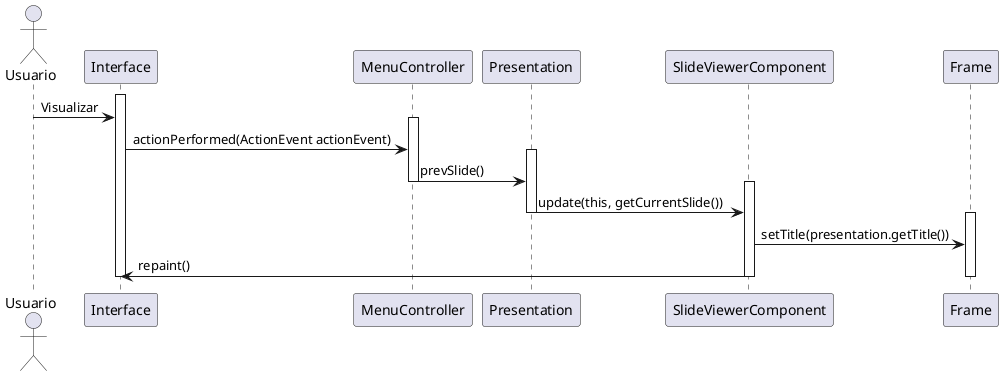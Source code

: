 @startuml

Actor Usuario as Usuario

Activate Interface
Usuario -> Interface : Visualizar

Activate MenuController
Interface -> MenuController : actionPerformed(ActionEvent actionEvent)

Activate Presentation
MenuController -> Presentation : prevSlide()
Deactivate MenuController

Activate SlideViewerComponent
Presentation -> SlideViewerComponent : update(this, getCurrentSlide())
Deactivate Presentation

Activate Frame
SlideViewerComponent -> Frame : setTitle(presentation.getTitle())
SlideViewerComponent -> Interface : repaint()
Deactivate Frame
Deactivate SlideViewerComponent
Deactivate Interface

@enduml
